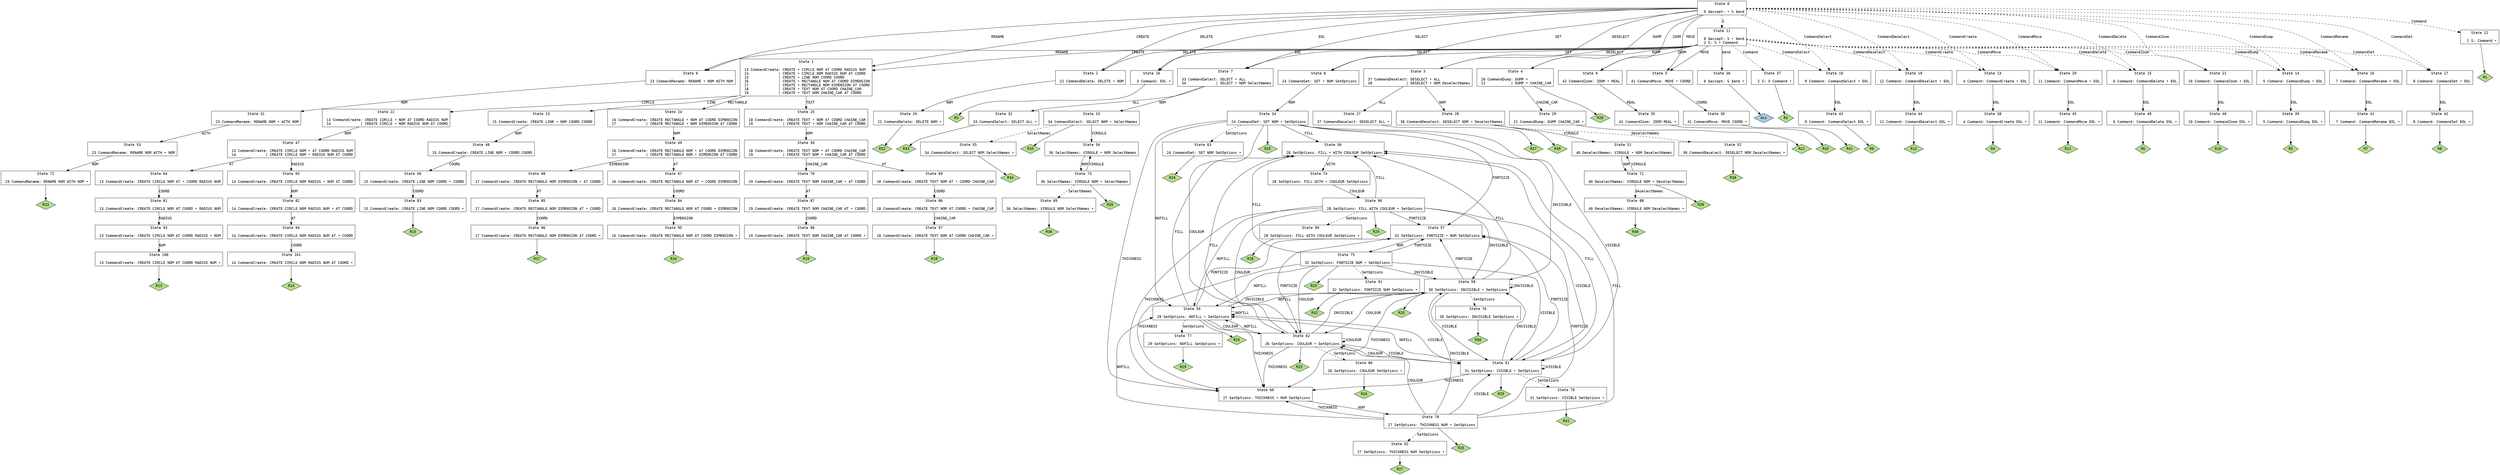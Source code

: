 // Generated by GNU Bison 3.7.5.
// Report bugs to <bug-bison@gnu.org>.
// Home page: <https://www.gnu.org/software/bison/>.

digraph "analyseur.y"
{
  node [fontname = courier, shape = box, colorscheme = paired6]
  edge [fontname = courier]

  0 [label="State 0\n\l  0 $accept: • S $end\l"]
  0 -> 1 [style=solid label="CREATE"]
  0 -> 2 [style=solid label="DELETE"]
  0 -> 3 [style=solid label="DESELECT"]
  0 -> 4 [style=solid label="DUMP"]
  0 -> 5 [style=solid label="MOVE"]
  0 -> 6 [style=solid label="RENAME"]
  0 -> 7 [style=solid label="SELECT"]
  0 -> 8 [style=solid label="SET"]
  0 -> 9 [style=solid label="ZOOM"]
  0 -> 10 [style=solid label="EOL"]
  0 -> 11 [style=dashed label="S"]
  0 -> 12 [style=dashed label="Command"]
  0 -> 13 [style=dashed label="CommandCreate"]
  0 -> 14 [style=dashed label="CommandDump"]
  0 -> 15 [style=dashed label="CommandDelete"]
  0 -> 16 [style=dashed label="CommandRename"]
  0 -> 17 [style=dashed label="CommandSet"]
  0 -> 18 [style=dashed label="CommandSelect"]
  0 -> 19 [style=dashed label="CommandDeselect"]
  0 -> 20 [style=dashed label="CommandMove"]
  0 -> 21 [style=dashed label="CommandZoom"]
  1 [label="State 1\n\l 13 CommandCreate: CREATE • CIRCLE NOM AT COORD RADIUS NUM\l 14              | CREATE • CIRCLE NOM RADIUS NUM AT COORD\l 15              | CREATE • LINE NOM COORD COORD\l 16              | CREATE • RECTANGLE NOM AT COORD DIMENSION\l 17              | CREATE • RECTANGLE NOM DIMENSION AT COORD\l 18              | CREATE • TEXT NOM AT COORD CHAINE_CAR\l 19              | CREATE • TEXT NOM CHAINE_CAR AT COORD\l"]
  1 -> 22 [style=solid label="CIRCLE"]
  1 -> 23 [style=solid label="LINE"]
  1 -> 24 [style=solid label="RECTANGLE"]
  1 -> 25 [style=solid label="TEXT"]
  2 [label="State 2\n\l 22 CommandDelete: DELETE • NOM\l"]
  2 -> 26 [style=solid label="NOM"]
  3 [label="State 3\n\l 37 CommandDeselect: DESELECT • ALL\l 38                | DESELECT • NOM DeselectNames\l"]
  3 -> 27 [style=solid label="ALL"]
  3 -> 28 [style=solid label="NOM"]
  4 [label="State 4\n\l 20 CommandDump: DUMP •\l 21            | DUMP • CHAINE_CAR\l"]
  4 -> 29 [style=solid label="CHAINE_CAR"]
  4 -> "4R20" [style=solid]
 "4R20" [label="R20", fillcolor=3, shape=diamond, style=filled]
  5 [label="State 5\n\l 41 CommandMove: MOVE • COORD\l"]
  5 -> 30 [style=solid label="COORD"]
  6 [label="State 6\n\l 23 CommandRename: RENAME • NOM WITH NOM\l"]
  6 -> 31 [style=solid label="NOM"]
  7 [label="State 7\n\l 33 CommandSelect: SELECT • ALL\l 34              | SELECT • NOM SelectNames\l"]
  7 -> 32 [style=solid label="ALL"]
  7 -> 33 [style=solid label="NOM"]
  8 [label="State 8\n\l 24 CommandSet: SET • NOM SetOptions\l"]
  8 -> 34 [style=solid label="NOM"]
  9 [label="State 9\n\l 42 CommandZoom: ZOOM • REAL\l"]
  9 -> 35 [style=solid label="REAL"]
  10 [label="State 10\n\l  3 Command: EOL •\l"]
  10 -> "10R3" [style=solid]
 "10R3" [label="R3", fillcolor=3, shape=diamond, style=filled]
  11 [label="State 11\n\l  0 $accept: S • $end\l  2 S: S • Command\l"]
  11 -> 36 [style=solid label="$end"]
  11 -> 1 [style=solid label="CREATE"]
  11 -> 2 [style=solid label="DELETE"]
  11 -> 3 [style=solid label="DESELECT"]
  11 -> 4 [style=solid label="DUMP"]
  11 -> 5 [style=solid label="MOVE"]
  11 -> 6 [style=solid label="RENAME"]
  11 -> 7 [style=solid label="SELECT"]
  11 -> 8 [style=solid label="SET"]
  11 -> 9 [style=solid label="ZOOM"]
  11 -> 10 [style=solid label="EOL"]
  11 -> 37 [style=dashed label="Command"]
  11 -> 13 [style=dashed label="CommandCreate"]
  11 -> 14 [style=dashed label="CommandDump"]
  11 -> 15 [style=dashed label="CommandDelete"]
  11 -> 16 [style=dashed label="CommandRename"]
  11 -> 17 [style=dashed label="CommandSet"]
  11 -> 18 [style=dashed label="CommandSelect"]
  11 -> 19 [style=dashed label="CommandDeselect"]
  11 -> 20 [style=dashed label="CommandMove"]
  11 -> 21 [style=dashed label="CommandZoom"]
  12 [label="State 12\n\l  1 S: Command •\l"]
  12 -> "12R1" [style=solid]
 "12R1" [label="R1", fillcolor=3, shape=diamond, style=filled]
  13 [label="State 13\n\l  4 Command: CommandCreate • EOL\l"]
  13 -> 38 [style=solid label="EOL"]
  14 [label="State 14\n\l  5 Command: CommandDump • EOL\l"]
  14 -> 39 [style=solid label="EOL"]
  15 [label="State 15\n\l  6 Command: CommandDelete • EOL\l"]
  15 -> 40 [style=solid label="EOL"]
  16 [label="State 16\n\l  7 Command: CommandRename • EOL\l"]
  16 -> 41 [style=solid label="EOL"]
  17 [label="State 17\n\l  8 Command: CommandSet • EOL\l"]
  17 -> 42 [style=solid label="EOL"]
  18 [label="State 18\n\l  9 Command: CommandSelect • EOL\l"]
  18 -> 43 [style=solid label="EOL"]
  19 [label="State 19\n\l 12 Command: CommandDeselect • EOL\l"]
  19 -> 44 [style=solid label="EOL"]
  20 [label="State 20\n\l 11 Command: CommandMove • EOL\l"]
  20 -> 45 [style=solid label="EOL"]
  21 [label="State 21\n\l 10 Command: CommandZoom • EOL\l"]
  21 -> 46 [style=solid label="EOL"]
  22 [label="State 22\n\l 13 CommandCreate: CREATE CIRCLE • NOM AT COORD RADIUS NUM\l 14              | CREATE CIRCLE • NOM RADIUS NUM AT COORD\l"]
  22 -> 47 [style=solid label="NOM"]
  23 [label="State 23\n\l 15 CommandCreate: CREATE LINE • NOM COORD COORD\l"]
  23 -> 48 [style=solid label="NOM"]
  24 [label="State 24\n\l 16 CommandCreate: CREATE RECTANGLE • NOM AT COORD DIMENSION\l 17              | CREATE RECTANGLE • NOM DIMENSION AT COORD\l"]
  24 -> 49 [style=solid label="NOM"]
  25 [label="State 25\n\l 18 CommandCreate: CREATE TEXT • NOM AT COORD CHAINE_CAR\l 19              | CREATE TEXT • NOM CHAINE_CAR AT COORD\l"]
  25 -> 50 [style=solid label="NOM"]
  26 [label="State 26\n\l 22 CommandDelete: DELETE NOM •\l"]
  26 -> "26R22" [style=solid]
 "26R22" [label="R22", fillcolor=3, shape=diamond, style=filled]
  27 [label="State 27\n\l 37 CommandDeselect: DESELECT ALL •\l"]
  27 -> "27R37" [style=solid]
 "27R37" [label="R37", fillcolor=3, shape=diamond, style=filled]
  28 [label="State 28\n\l 38 CommandDeselect: DESELECT NOM • DeselectNames\l"]
  28 -> 51 [style=solid label="VIRGULE"]
  28 -> 52 [style=dashed label="DeselectNames"]
  28 -> "28R39" [style=solid]
 "28R39" [label="R39", fillcolor=3, shape=diamond, style=filled]
  29 [label="State 29\n\l 21 CommandDump: DUMP CHAINE_CAR •\l"]
  29 -> "29R21" [style=solid]
 "29R21" [label="R21", fillcolor=3, shape=diamond, style=filled]
  30 [label="State 30\n\l 41 CommandMove: MOVE COORD •\l"]
  30 -> "30R41" [style=solid]
 "30R41" [label="R41", fillcolor=3, shape=diamond, style=filled]
  31 [label="State 31\n\l 23 CommandRename: RENAME NOM • WITH NOM\l"]
  31 -> 53 [style=solid label="WITH"]
  32 [label="State 32\n\l 33 CommandSelect: SELECT ALL •\l"]
  32 -> "32R33" [style=solid]
 "32R33" [label="R33", fillcolor=3, shape=diamond, style=filled]
  33 [label="State 33\n\l 34 CommandSelect: SELECT NOM • SelectNames\l"]
  33 -> 54 [style=solid label="VIRGULE"]
  33 -> 55 [style=dashed label="SelectNames"]
  33 -> "33R35" [style=solid]
 "33R35" [label="R35", fillcolor=3, shape=diamond, style=filled]
  34 [label="State 34\n\l 24 CommandSet: SET NOM • SetOptions\l"]
  34 -> 56 [style=solid label="FILL"]
  34 -> 57 [style=solid label="FONTSIZE"]
  34 -> 58 [style=solid label="INVISIBLE"]
  34 -> 59 [style=solid label="NOFILL"]
  34 -> 60 [style=solid label="THICKNESS"]
  34 -> 61 [style=solid label="VISIBLE"]
  34 -> 62 [style=solid label="COULEUR"]
  34 -> 63 [style=dashed label="SetOptions"]
  34 -> "34R25" [style=solid]
 "34R25" [label="R25", fillcolor=3, shape=diamond, style=filled]
  35 [label="State 35\n\l 42 CommandZoom: ZOOM REAL •\l"]
  35 -> "35R42" [style=solid]
 "35R42" [label="R42", fillcolor=3, shape=diamond, style=filled]
  36 [label="State 36\n\l  0 $accept: S $end •\l"]
  36 -> "36R0" [style=solid]
 "36R0" [label="Acc", fillcolor=1, shape=diamond, style=filled]
  37 [label="State 37\n\l  2 S: S Command •\l"]
  37 -> "37R2" [style=solid]
 "37R2" [label="R2", fillcolor=3, shape=diamond, style=filled]
  38 [label="State 38\n\l  4 Command: CommandCreate EOL •\l"]
  38 -> "38R4" [style=solid]
 "38R4" [label="R4", fillcolor=3, shape=diamond, style=filled]
  39 [label="State 39\n\l  5 Command: CommandDump EOL •\l"]
  39 -> "39R5" [style=solid]
 "39R5" [label="R5", fillcolor=3, shape=diamond, style=filled]
  40 [label="State 40\n\l  6 Command: CommandDelete EOL •\l"]
  40 -> "40R6" [style=solid]
 "40R6" [label="R6", fillcolor=3, shape=diamond, style=filled]
  41 [label="State 41\n\l  7 Command: CommandRename EOL •\l"]
  41 -> "41R7" [style=solid]
 "41R7" [label="R7", fillcolor=3, shape=diamond, style=filled]
  42 [label="State 42\n\l  8 Command: CommandSet EOL •\l"]
  42 -> "42R8" [style=solid]
 "42R8" [label="R8", fillcolor=3, shape=diamond, style=filled]
  43 [label="State 43\n\l  9 Command: CommandSelect EOL •\l"]
  43 -> "43R9" [style=solid]
 "43R9" [label="R9", fillcolor=3, shape=diamond, style=filled]
  44 [label="State 44\n\l 12 Command: CommandDeselect EOL •\l"]
  44 -> "44R12" [style=solid]
 "44R12" [label="R12", fillcolor=3, shape=diamond, style=filled]
  45 [label="State 45\n\l 11 Command: CommandMove EOL •\l"]
  45 -> "45R11" [style=solid]
 "45R11" [label="R11", fillcolor=3, shape=diamond, style=filled]
  46 [label="State 46\n\l 10 Command: CommandZoom EOL •\l"]
  46 -> "46R10" [style=solid]
 "46R10" [label="R10", fillcolor=3, shape=diamond, style=filled]
  47 [label="State 47\n\l 13 CommandCreate: CREATE CIRCLE NOM • AT COORD RADIUS NUM\l 14              | CREATE CIRCLE NOM • RADIUS NUM AT COORD\l"]
  47 -> 64 [style=solid label="AT"]
  47 -> 65 [style=solid label="RADIUS"]
  48 [label="State 48\n\l 15 CommandCreate: CREATE LINE NOM • COORD COORD\l"]
  48 -> 66 [style=solid label="COORD"]
  49 [label="State 49\n\l 16 CommandCreate: CREATE RECTANGLE NOM • AT COORD DIMENSION\l 17              | CREATE RECTANGLE NOM • DIMENSION AT COORD\l"]
  49 -> 67 [style=solid label="AT"]
  49 -> 68 [style=solid label="DIMENSION"]
  50 [label="State 50\n\l 18 CommandCreate: CREATE TEXT NOM • AT COORD CHAINE_CAR\l 19              | CREATE TEXT NOM • CHAINE_CAR AT COORD\l"]
  50 -> 69 [style=solid label="AT"]
  50 -> 70 [style=solid label="CHAINE_CAR"]
  51 [label="State 51\n\l 40 DeselectNames: VIRGULE • NOM DeselectNames\l"]
  51 -> 71 [style=solid label="NOM"]
  52 [label="State 52\n\l 38 CommandDeselect: DESELECT NOM DeselectNames •\l"]
  52 -> "52R38" [style=solid]
 "52R38" [label="R38", fillcolor=3, shape=diamond, style=filled]
  53 [label="State 53\n\l 23 CommandRename: RENAME NOM WITH • NOM\l"]
  53 -> 72 [style=solid label="NOM"]
  54 [label="State 54\n\l 36 SelectNames: VIRGULE • NOM SelectNames\l"]
  54 -> 73 [style=solid label="NOM"]
  55 [label="State 55\n\l 34 CommandSelect: SELECT NOM SelectNames •\l"]
  55 -> "55R34" [style=solid]
 "55R34" [label="R34", fillcolor=3, shape=diamond, style=filled]
  56 [label="State 56\n\l 28 SetOptions: FILL • WITH COULEUR SetOptions\l"]
  56 -> 74 [style=solid label="WITH"]
  57 [label="State 57\n\l 32 SetOptions: FONTSIZE • NUM SetOptions\l"]
  57 -> 75 [style=solid label="NUM"]
  58 [label="State 58\n\l 30 SetOptions: INVISIBLE • SetOptions\l"]
  58 -> 56 [style=solid label="FILL"]
  58 -> 57 [style=solid label="FONTSIZE"]
  58 -> 58 [style=solid label="INVISIBLE"]
  58 -> 59 [style=solid label="NOFILL"]
  58 -> 60 [style=solid label="THICKNESS"]
  58 -> 61 [style=solid label="VISIBLE"]
  58 -> 62 [style=solid label="COULEUR"]
  58 -> 76 [style=dashed label="SetOptions"]
  58 -> "58R25" [style=solid]
 "58R25" [label="R25", fillcolor=3, shape=diamond, style=filled]
  59 [label="State 59\n\l 29 SetOptions: NOFILL • SetOptions\l"]
  59 -> 56 [style=solid label="FILL"]
  59 -> 57 [style=solid label="FONTSIZE"]
  59 -> 58 [style=solid label="INVISIBLE"]
  59 -> 59 [style=solid label="NOFILL"]
  59 -> 60 [style=solid label="THICKNESS"]
  59 -> 61 [style=solid label="VISIBLE"]
  59 -> 62 [style=solid label="COULEUR"]
  59 -> 77 [style=dashed label="SetOptions"]
  59 -> "59R25" [style=solid]
 "59R25" [label="R25", fillcolor=3, shape=diamond, style=filled]
  60 [label="State 60\n\l 27 SetOptions: THICKNESS • NUM SetOptions\l"]
  60 -> 78 [style=solid label="NUM"]
  61 [label="State 61\n\l 31 SetOptions: VISIBLE • SetOptions\l"]
  61 -> 56 [style=solid label="FILL"]
  61 -> 57 [style=solid label="FONTSIZE"]
  61 -> 58 [style=solid label="INVISIBLE"]
  61 -> 59 [style=solid label="NOFILL"]
  61 -> 60 [style=solid label="THICKNESS"]
  61 -> 61 [style=solid label="VISIBLE"]
  61 -> 62 [style=solid label="COULEUR"]
  61 -> 79 [style=dashed label="SetOptions"]
  61 -> "61R25" [style=solid]
 "61R25" [label="R25", fillcolor=3, shape=diamond, style=filled]
  62 [label="State 62\n\l 26 SetOptions: COULEUR • SetOptions\l"]
  62 -> 56 [style=solid label="FILL"]
  62 -> 57 [style=solid label="FONTSIZE"]
  62 -> 58 [style=solid label="INVISIBLE"]
  62 -> 59 [style=solid label="NOFILL"]
  62 -> 60 [style=solid label="THICKNESS"]
  62 -> 61 [style=solid label="VISIBLE"]
  62 -> 62 [style=solid label="COULEUR"]
  62 -> 80 [style=dashed label="SetOptions"]
  62 -> "62R25" [style=solid]
 "62R25" [label="R25", fillcolor=3, shape=diamond, style=filled]
  63 [label="State 63\n\l 24 CommandSet: SET NOM SetOptions •\l"]
  63 -> "63R24" [style=solid]
 "63R24" [label="R24", fillcolor=3, shape=diamond, style=filled]
  64 [label="State 64\n\l 13 CommandCreate: CREATE CIRCLE NOM AT • COORD RADIUS NUM\l"]
  64 -> 81 [style=solid label="COORD"]
  65 [label="State 65\n\l 14 CommandCreate: CREATE CIRCLE NOM RADIUS • NUM AT COORD\l"]
  65 -> 82 [style=solid label="NUM"]
  66 [label="State 66\n\l 15 CommandCreate: CREATE LINE NOM COORD • COORD\l"]
  66 -> 83 [style=solid label="COORD"]
  67 [label="State 67\n\l 16 CommandCreate: CREATE RECTANGLE NOM AT • COORD DIMENSION\l"]
  67 -> 84 [style=solid label="COORD"]
  68 [label="State 68\n\l 17 CommandCreate: CREATE RECTANGLE NOM DIMENSION • AT COORD\l"]
  68 -> 85 [style=solid label="AT"]
  69 [label="State 69\n\l 18 CommandCreate: CREATE TEXT NOM AT • COORD CHAINE_CAR\l"]
  69 -> 86 [style=solid label="COORD"]
  70 [label="State 70\n\l 19 CommandCreate: CREATE TEXT NOM CHAINE_CAR • AT COORD\l"]
  70 -> 87 [style=solid label="AT"]
  71 [label="State 71\n\l 40 DeselectNames: VIRGULE NOM • DeselectNames\l"]
  71 -> 51 [style=solid label="VIRGULE"]
  71 -> 88 [style=dashed label="DeselectNames"]
  71 -> "71R39" [style=solid]
 "71R39" [label="R39", fillcolor=3, shape=diamond, style=filled]
  72 [label="State 72\n\l 23 CommandRename: RENAME NOM WITH NOM •\l"]
  72 -> "72R23" [style=solid]
 "72R23" [label="R23", fillcolor=3, shape=diamond, style=filled]
  73 [label="State 73\n\l 36 SelectNames: VIRGULE NOM • SelectNames\l"]
  73 -> 54 [style=solid label="VIRGULE"]
  73 -> 89 [style=dashed label="SelectNames"]
  73 -> "73R35" [style=solid]
 "73R35" [label="R35", fillcolor=3, shape=diamond, style=filled]
  74 [label="State 74\n\l 28 SetOptions: FILL WITH • COULEUR SetOptions\l"]
  74 -> 90 [style=solid label="COULEUR"]
  75 [label="State 75\n\l 32 SetOptions: FONTSIZE NUM • SetOptions\l"]
  75 -> 56 [style=solid label="FILL"]
  75 -> 57 [style=solid label="FONTSIZE"]
  75 -> 58 [style=solid label="INVISIBLE"]
  75 -> 59 [style=solid label="NOFILL"]
  75 -> 60 [style=solid label="THICKNESS"]
  75 -> 61 [style=solid label="VISIBLE"]
  75 -> 62 [style=solid label="COULEUR"]
  75 -> 91 [style=dashed label="SetOptions"]
  75 -> "75R25" [style=solid]
 "75R25" [label="R25", fillcolor=3, shape=diamond, style=filled]
  76 [label="State 76\n\l 30 SetOptions: INVISIBLE SetOptions •\l"]
  76 -> "76R30" [style=solid]
 "76R30" [label="R30", fillcolor=3, shape=diamond, style=filled]
  77 [label="State 77\n\l 29 SetOptions: NOFILL SetOptions •\l"]
  77 -> "77R29" [style=solid]
 "77R29" [label="R29", fillcolor=3, shape=diamond, style=filled]
  78 [label="State 78\n\l 27 SetOptions: THICKNESS NUM • SetOptions\l"]
  78 -> 56 [style=solid label="FILL"]
  78 -> 57 [style=solid label="FONTSIZE"]
  78 -> 58 [style=solid label="INVISIBLE"]
  78 -> 59 [style=solid label="NOFILL"]
  78 -> 60 [style=solid label="THICKNESS"]
  78 -> 61 [style=solid label="VISIBLE"]
  78 -> 62 [style=solid label="COULEUR"]
  78 -> 92 [style=dashed label="SetOptions"]
  78 -> "78R25" [style=solid]
 "78R25" [label="R25", fillcolor=3, shape=diamond, style=filled]
  79 [label="State 79\n\l 31 SetOptions: VISIBLE SetOptions •\l"]
  79 -> "79R31" [style=solid]
 "79R31" [label="R31", fillcolor=3, shape=diamond, style=filled]
  80 [label="State 80\n\l 26 SetOptions: COULEUR SetOptions •\l"]
  80 -> "80R26" [style=solid]
 "80R26" [label="R26", fillcolor=3, shape=diamond, style=filled]
  81 [label="State 81\n\l 13 CommandCreate: CREATE CIRCLE NOM AT COORD • RADIUS NUM\l"]
  81 -> 93 [style=solid label="RADIUS"]
  82 [label="State 82\n\l 14 CommandCreate: CREATE CIRCLE NOM RADIUS NUM • AT COORD\l"]
  82 -> 94 [style=solid label="AT"]
  83 [label="State 83\n\l 15 CommandCreate: CREATE LINE NOM COORD COORD •\l"]
  83 -> "83R15" [style=solid]
 "83R15" [label="R15", fillcolor=3, shape=diamond, style=filled]
  84 [label="State 84\n\l 16 CommandCreate: CREATE RECTANGLE NOM AT COORD • DIMENSION\l"]
  84 -> 95 [style=solid label="DIMENSION"]
  85 [label="State 85\n\l 17 CommandCreate: CREATE RECTANGLE NOM DIMENSION AT • COORD\l"]
  85 -> 96 [style=solid label="COORD"]
  86 [label="State 86\n\l 18 CommandCreate: CREATE TEXT NOM AT COORD • CHAINE_CAR\l"]
  86 -> 97 [style=solid label="CHAINE_CAR"]
  87 [label="State 87\n\l 19 CommandCreate: CREATE TEXT NOM CHAINE_CAR AT • COORD\l"]
  87 -> 98 [style=solid label="COORD"]
  88 [label="State 88\n\l 40 DeselectNames: VIRGULE NOM DeselectNames •\l"]
  88 -> "88R40" [style=solid]
 "88R40" [label="R40", fillcolor=3, shape=diamond, style=filled]
  89 [label="State 89\n\l 36 SelectNames: VIRGULE NOM SelectNames •\l"]
  89 -> "89R36" [style=solid]
 "89R36" [label="R36", fillcolor=3, shape=diamond, style=filled]
  90 [label="State 90\n\l 28 SetOptions: FILL WITH COULEUR • SetOptions\l"]
  90 -> 56 [style=solid label="FILL"]
  90 -> 57 [style=solid label="FONTSIZE"]
  90 -> 58 [style=solid label="INVISIBLE"]
  90 -> 59 [style=solid label="NOFILL"]
  90 -> 60 [style=solid label="THICKNESS"]
  90 -> 61 [style=solid label="VISIBLE"]
  90 -> 62 [style=solid label="COULEUR"]
  90 -> 99 [style=dashed label="SetOptions"]
  90 -> "90R25" [style=solid]
 "90R25" [label="R25", fillcolor=3, shape=diamond, style=filled]
  91 [label="State 91\n\l 32 SetOptions: FONTSIZE NUM SetOptions •\l"]
  91 -> "91R32" [style=solid]
 "91R32" [label="R32", fillcolor=3, shape=diamond, style=filled]
  92 [label="State 92\n\l 27 SetOptions: THICKNESS NUM SetOptions •\l"]
  92 -> "92R27" [style=solid]
 "92R27" [label="R27", fillcolor=3, shape=diamond, style=filled]
  93 [label="State 93\n\l 13 CommandCreate: CREATE CIRCLE NOM AT COORD RADIUS • NUM\l"]
  93 -> 100 [style=solid label="NUM"]
  94 [label="State 94\n\l 14 CommandCreate: CREATE CIRCLE NOM RADIUS NUM AT • COORD\l"]
  94 -> 101 [style=solid label="COORD"]
  95 [label="State 95\n\l 16 CommandCreate: CREATE RECTANGLE NOM AT COORD DIMENSION •\l"]
  95 -> "95R16" [style=solid]
 "95R16" [label="R16", fillcolor=3, shape=diamond, style=filled]
  96 [label="State 96\n\l 17 CommandCreate: CREATE RECTANGLE NOM DIMENSION AT COORD •\l"]
  96 -> "96R17" [style=solid]
 "96R17" [label="R17", fillcolor=3, shape=diamond, style=filled]
  97 [label="State 97\n\l 18 CommandCreate: CREATE TEXT NOM AT COORD CHAINE_CAR •\l"]
  97 -> "97R18" [style=solid]
 "97R18" [label="R18", fillcolor=3, shape=diamond, style=filled]
  98 [label="State 98\n\l 19 CommandCreate: CREATE TEXT NOM CHAINE_CAR AT COORD •\l"]
  98 -> "98R19" [style=solid]
 "98R19" [label="R19", fillcolor=3, shape=diamond, style=filled]
  99 [label="State 99\n\l 28 SetOptions: FILL WITH COULEUR SetOptions •\l"]
  99 -> "99R28" [style=solid]
 "99R28" [label="R28", fillcolor=3, shape=diamond, style=filled]
  100 [label="State 100\n\l 13 CommandCreate: CREATE CIRCLE NOM AT COORD RADIUS NUM •\l"]
  100 -> "100R13" [style=solid]
 "100R13" [label="R13", fillcolor=3, shape=diamond, style=filled]
  101 [label="State 101\n\l 14 CommandCreate: CREATE CIRCLE NOM RADIUS NUM AT COORD •\l"]
  101 -> "101R14" [style=solid]
 "101R14" [label="R14", fillcolor=3, shape=diamond, style=filled]
}
